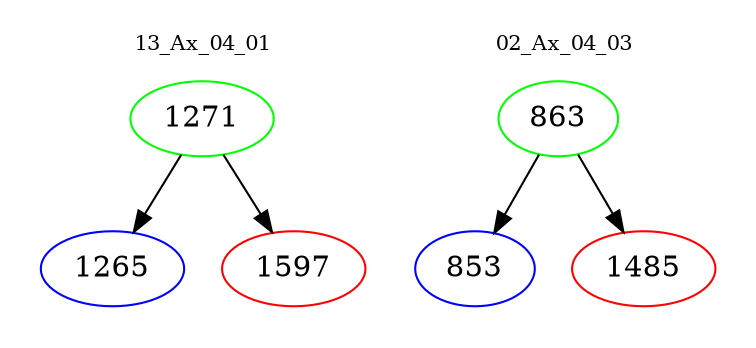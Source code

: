 digraph{
subgraph cluster_0 {
color = white
label = "13_Ax_04_01";
fontsize=10;
T0_1271 [label="1271", color="green"]
T0_1271 -> T0_1265 [color="black"]
T0_1265 [label="1265", color="blue"]
T0_1271 -> T0_1597 [color="black"]
T0_1597 [label="1597", color="red"]
}
subgraph cluster_1 {
color = white
label = "02_Ax_04_03";
fontsize=10;
T1_863 [label="863", color="green"]
T1_863 -> T1_853 [color="black"]
T1_853 [label="853", color="blue"]
T1_863 -> T1_1485 [color="black"]
T1_1485 [label="1485", color="red"]
}
}
